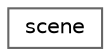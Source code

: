 digraph "Graphical Class Hierarchy"
{
 // LATEX_PDF_SIZE
  bgcolor="transparent";
  edge [fontname=Helvetica,fontsize=10,labelfontname=Helvetica,labelfontsize=10];
  node [fontname=Helvetica,fontsize=10,shape=box,height=0.2,width=0.4];
  rankdir="LR";
  Node0 [id="Node000000",label="scene",height=0.2,width=0.4,color="grey40", fillcolor="white", style="filled",URL="$classFoam_1_1glTF_1_1scene.html",tooltip="Main class to assemble glTF components into a scene."];
}

